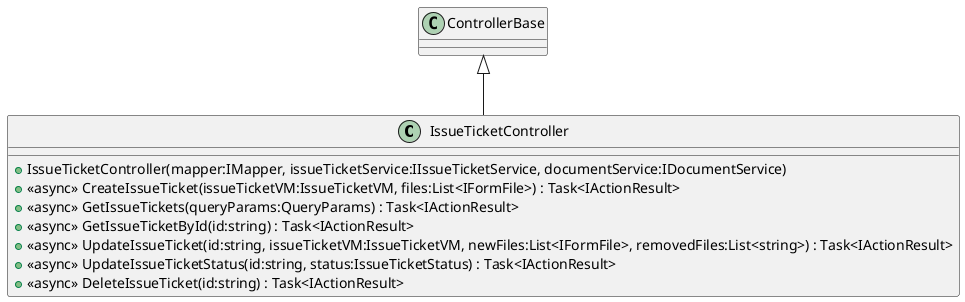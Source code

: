 @startuml
class IssueTicketController {
    + IssueTicketController(mapper:IMapper, issueTicketService:IIssueTicketService, documentService:IDocumentService)
    + <<async>> CreateIssueTicket(issueTicketVM:IssueTicketVM, files:List<IFormFile>) : Task<IActionResult>
    + <<async>> GetIssueTickets(queryParams:QueryParams) : Task<IActionResult>
    + <<async>> GetIssueTicketById(id:string) : Task<IActionResult>
    + <<async>> UpdateIssueTicket(id:string, issueTicketVM:IssueTicketVM, newFiles:List<IFormFile>, removedFiles:List<string>) : Task<IActionResult>
    + <<async>> UpdateIssueTicketStatus(id:string, status:IssueTicketStatus) : Task<IActionResult>
    + <<async>> DeleteIssueTicket(id:string) : Task<IActionResult>
}
ControllerBase <|-- IssueTicketController
@enduml
